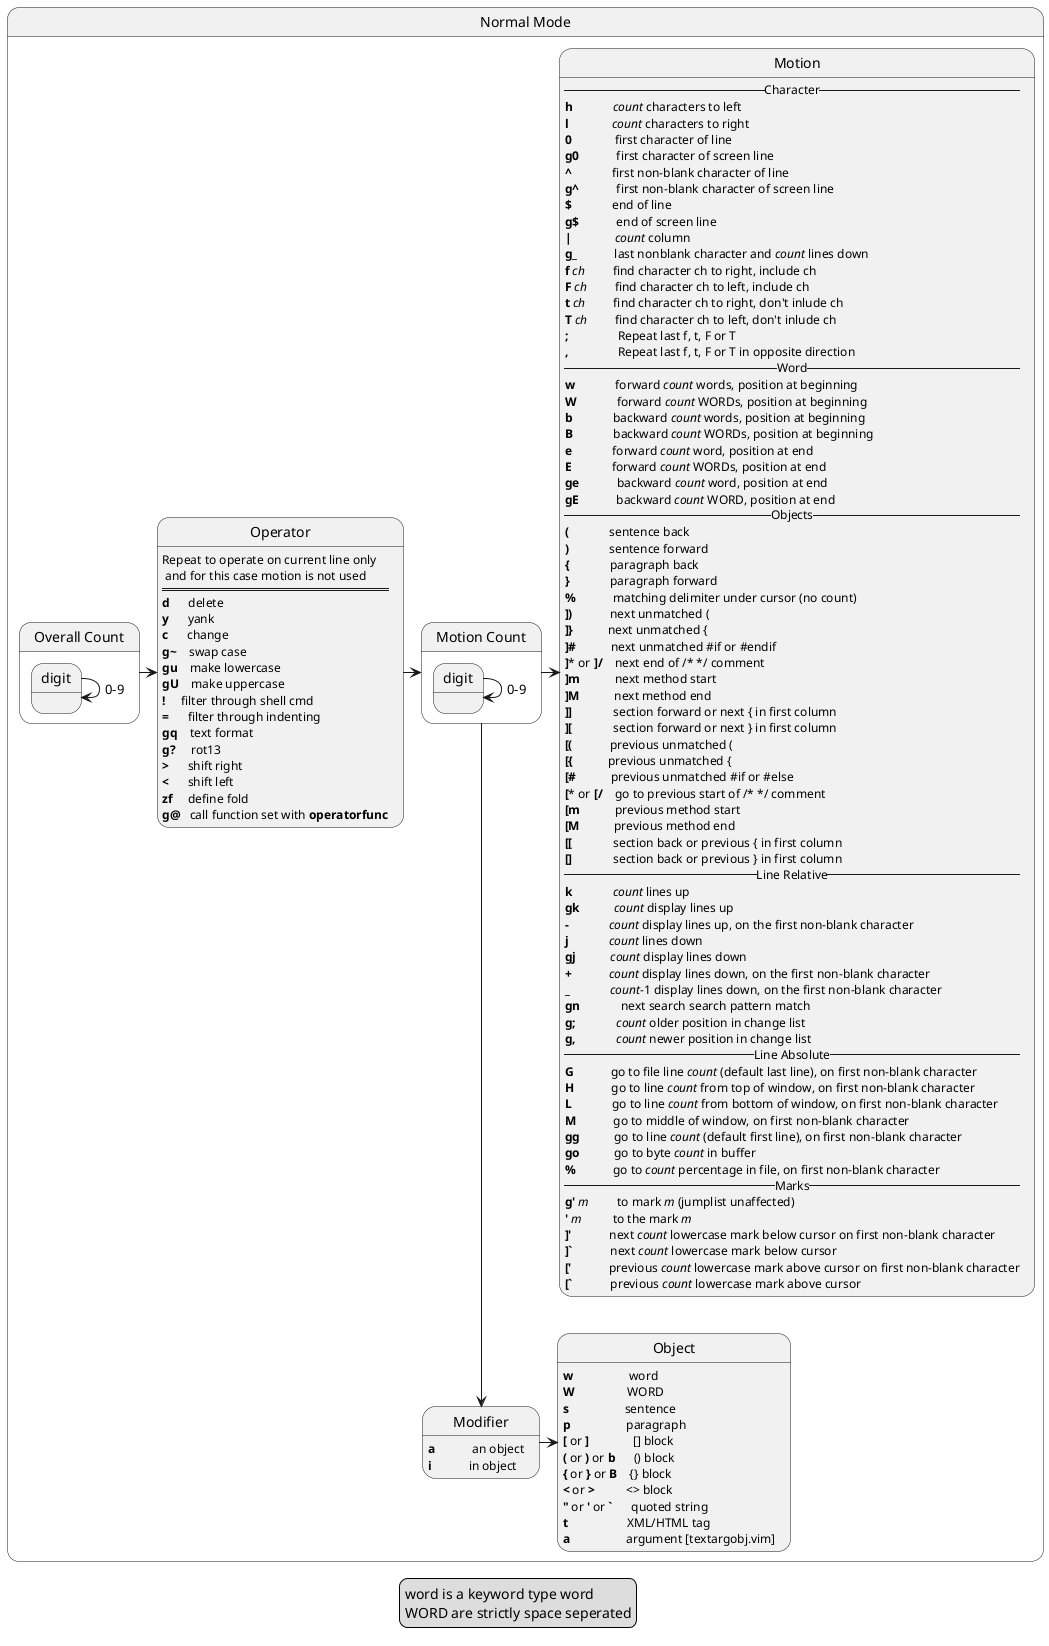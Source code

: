 @startuml

state "Normal Mode" as NormalMode {

OpCount -right-> Operator
Operator -right->  MotionCount
MotionCount -down-> Modifier
MotionCount -right-> Motion
Modifier -right-> Object

state Operator: Repeat to operate on current line only\n and for this case motion is not used
state Operator: =====

state Operator: **d**      delete
state Operator: **y**      yank
state Operator: **c**      change
state Operator: **g~ **   swap case
state Operator: **gu**    make lowercase
state Operator: **gU**    make uppercase
state Operator: **!**     filter through shell cmd
state Operator: **=**      filter through indenting
state Operator: **gq**    text format
state Operator: **g?**     rot13
state Operator: **>**      shift right
state Operator: **<**      shift left
state Operator: **zf**     define fold
state Operator: **g@**   call function set with **operatorfunc**

state "Motion Count" as MotionCount {
	state "digit" as modigits
	modigits --> modigits: 0-9
}

state "Overall Count" as OpCount {
	state "digit" as opdigits
	opdigits --> opdigits: 0-9
}

state Motion: --Character--
state Motion: **h**             //count// characters to left
state Motion: **l**              //count// characters to right
state Motion: **0**              first character of line
state Motion: **g0**            first character of screen line
state Motion: **^**             first non-blank character of line
state Motion: **g^**            first non-blank character of screen line
state Motion: **$**             end of line
state Motion: **g$**            end of screen line
state Motion: **|**              //count// column
state Motion: **g_**            last nonblank character and //count// lines down
state Motion: **f** //ch//         find character ch to right, include ch
state Motion: **F** //ch//         find character ch to left, include ch
state Motion: **t** //ch//         find character ch to right, don't inlude ch
state Motion: **T** //ch//         find character ch to left, don't inlude ch
state Motion: **;**                Repeat last f, t, F or T
state Motion: **,**                Repeat last f, t, F or T in opposite direction


state Motion: --Word--
state Motion: **w**             forward //count// words, position at beginning 
state Motion: **W**             forward //count// WORDs, position at beginning
state Motion: **b**             backward //count// words, position at beginning
state Motion: **B**             backward //count// WORDs, position at beginning
state Motion: **e**             forward //count// word, position at end
state Motion: **E**             forward //count// WORDs, position at end
state Motion: **ge**            backward //count// word, position at end
state Motion: **gE**            backward //count// WORD, position at end

state Motion: --Objects--
state Motion: **(**             sentence back
state Motion: **)**             sentence forward
state Motion: **{**             paragraph back
state Motion: **}**             paragraph forward

state Motion: **%**            matching delimiter under cursor (no count)

state Motion: **])**            next unmatched (
state Motion: **]}**           next unmatched {
state Motion: **]#**           next unmatched #if or #endif
state Motion: **]*** or **]/**    next end of /* */ comment
state Motion: **]m**           next method start
state Motion: **]M**           next method end
state Motion: **]]**             section forward or next { in first column
state Motion: **][**             section forward or next } in first column

state Motion: **[(**            previous unmatched (
state Motion: **[{**           previous unmatched {
state Motion: **[#**           previous unmatched #if or #else
state Motion: **[*** or **[/**    go to previous start of /* */ comment
state Motion: **[m**           previous method start
state Motion: **[M**           previous method end
state Motion: **[[**             section back or previous { in first column
state Motion: **[]**             section back or previous } in first column



state Motion: --Line Relative--
state Motion: **k**             //count// lines up
state Motion: **gk**           //count// display lines up
state Motion: **-**             //count// display lines up, on the first non-blank character
state Motion: **j**             //count// lines down
state Motion: **gj**           //count// display lines down
state Motion: **+**            //count// display lines down, on the first non-blank character
state Motion: **_**             //count//-1 display lines down, on the first non-blank character
state Motion: **gn**             next search search pattern match
state Motion: **g;**             //count// older position in change list
state Motion: **g,**             //count// newer position in change list


state Motion: --Line Absolute--
state Motion: **G**            go to file line //count// (default last line), on first non-blank character
state Motion: **H**            go to line //count// from top of window, on first non-blank character
state Motion: **L**             go to line //count// from bottom of window, on first non-blank character
state Motion: **M**            go to middle of window, on first non-blank character
state Motion: **gg**           go to line //count// (default first line), on first non-blank character
state Motion: **go**           go to byte //count// in buffer 
state Motion: **%**            go to //count// percentage in file, on first non-blank character


state Motion: --Marks--
state Motion: **g'** //m//         to mark //m// (jumplist unaffected)
state Motion: **'** //m//          to the mark //m//
state Motion: **]'**            next //count// lowercase mark below cursor on first non-blank character
state Motion: **]`**            next //count// lowercase mark below cursor
state Motion: **['**            previous //count// lowercase mark above cursor on first non-blank character
state Motion: **[`**            previous //count// lowercase mark above cursor


state Modifier: **a**            an object   
state Modifier: **i**            in object

state Object: **w**                  word
state Object: **W**                 WORD
state Object: **s**                  sentence
state Object: **p**                  paragraph
state Object: **[** or **]**              [] block
state Object: **(** or **)** or **b**      () block
state Object: **{** or **}** or **B**    {} block
state Object: **<** or **>**          <> block
state Object: **"** or **'** or **`**      quoted string
state Object: **t**                   XML/HTML tag
state Object: **a**                  argument [textargobj.vim]

}
legend 
word is a keyword type word
WORD are strictly space seperated
endlegend
@enduml
